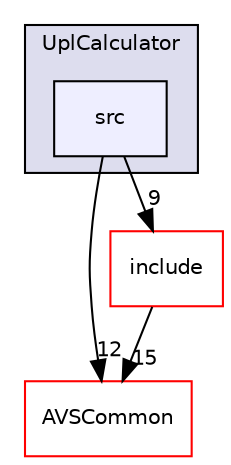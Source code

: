 digraph "/workplace/avs-device-sdk/Metrics/UplCalculator/src" {
  compound=true
  node [ fontsize="10", fontname="Helvetica"];
  edge [ labelfontsize="10", labelfontname="Helvetica"];
  subgraph clusterdir_9f62398617d82962c1cec148da29c672 {
    graph [ bgcolor="#ddddee", pencolor="black", label="UplCalculator" fontname="Helvetica", fontsize="10", URL="dir_9f62398617d82962c1cec148da29c672.html"]
  dir_1df3926af069997dfcdbc340cac83beb [shape=box, label="src", style="filled", fillcolor="#eeeeff", pencolor="black", URL="dir_1df3926af069997dfcdbc340cac83beb.html"];
  }
  dir_13e65effb2bde530b17b3d5eefcd0266 [shape=box label="AVSCommon" fillcolor="white" style="filled" color="red" URL="dir_13e65effb2bde530b17b3d5eefcd0266.html"];
  dir_d2209ed46b177a7fb26ea98511764ec8 [shape=box label="include" fillcolor="white" style="filled" color="red" URL="dir_d2209ed46b177a7fb26ea98511764ec8.html"];
  dir_1df3926af069997dfcdbc340cac83beb->dir_13e65effb2bde530b17b3d5eefcd0266 [headlabel="12", labeldistance=1.5 headhref="dir_000692_000017.html"];
  dir_1df3926af069997dfcdbc340cac83beb->dir_d2209ed46b177a7fb26ea98511764ec8 [headlabel="9", labeldistance=1.5 headhref="dir_000692_000690.html"];
  dir_d2209ed46b177a7fb26ea98511764ec8->dir_13e65effb2bde530b17b3d5eefcd0266 [headlabel="15", labeldistance=1.5 headhref="dir_000690_000017.html"];
}
